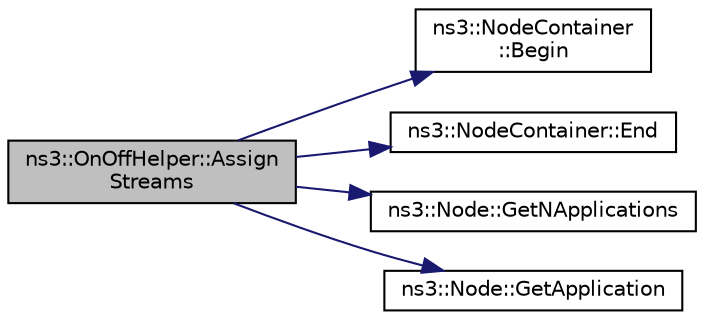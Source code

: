 digraph "ns3::OnOffHelper::AssignStreams"
{
  edge [fontname="Helvetica",fontsize="10",labelfontname="Helvetica",labelfontsize="10"];
  node [fontname="Helvetica",fontsize="10",shape=record];
  rankdir="LR";
  Node1 [label="ns3::OnOffHelper::Assign\lStreams",height=0.2,width=0.4,color="black", fillcolor="grey75", style="filled", fontcolor="black"];
  Node1 -> Node2 [color="midnightblue",fontsize="10",style="solid"];
  Node2 [label="ns3::NodeContainer\l::Begin",height=0.2,width=0.4,color="black", fillcolor="white", style="filled",URL="$df/d97/classns3_1_1NodeContainer.html#adf0f639aff139db107526288777eb533",tooltip="Get an iterator which refers to the first Node in the container. "];
  Node1 -> Node3 [color="midnightblue",fontsize="10",style="solid"];
  Node3 [label="ns3::NodeContainer::End",height=0.2,width=0.4,color="black", fillcolor="white", style="filled",URL="$df/d97/classns3_1_1NodeContainer.html#a8ea0bcac137597d192c5e6b95ca60464",tooltip="Get an iterator which indicates past-the-last Node in the container. "];
  Node1 -> Node4 [color="midnightblue",fontsize="10",style="solid"];
  Node4 [label="ns3::Node::GetNApplications",height=0.2,width=0.4,color="black", fillcolor="white", style="filled",URL="$dd/ded/classns3_1_1Node.html#a8deed92e0037f59e8a0901657d7c3060"];
  Node1 -> Node5 [color="midnightblue",fontsize="10",style="solid"];
  Node5 [label="ns3::Node::GetApplication",height=0.2,width=0.4,color="black", fillcolor="white", style="filled",URL="$dd/ded/classns3_1_1Node.html#ad0ab54d76712398c0a8e25d9ac59ea41",tooltip="Retrieve the index-th Application associated to this node. "];
}
